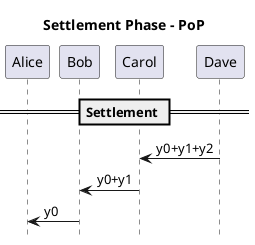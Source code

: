 @startuml
title Settlement Phase - PoP
hide footbox
participant Alice
participant Bob
participant Carol
participant Dave

== Settlement ==

Dave -> Carol: y0+y1+y2
Carol -> Bob: y0+y1
Bob -> Alice: y0

@enduml

